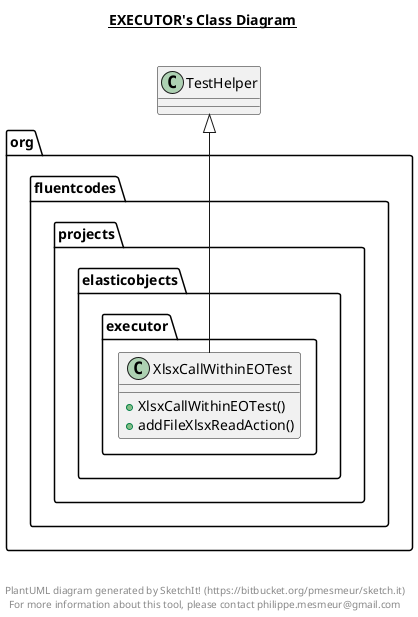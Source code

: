 @startuml

title __EXECUTOR's Class Diagram__\n

  package org.fluentcodes.projects.elasticobjects {
    package org.fluentcodes.projects.elasticobjects.executor {
      class XlsxCallWithinEOTest {
          + XlsxCallWithinEOTest()
          + addFileXlsxReadAction()
      }
    }
  }
  

  XlsxCallWithinEOTest -up-|> TestHelper


right footer


PlantUML diagram generated by SketchIt! (https://bitbucket.org/pmesmeur/sketch.it)
For more information about this tool, please contact philippe.mesmeur@gmail.com
endfooter

@enduml
